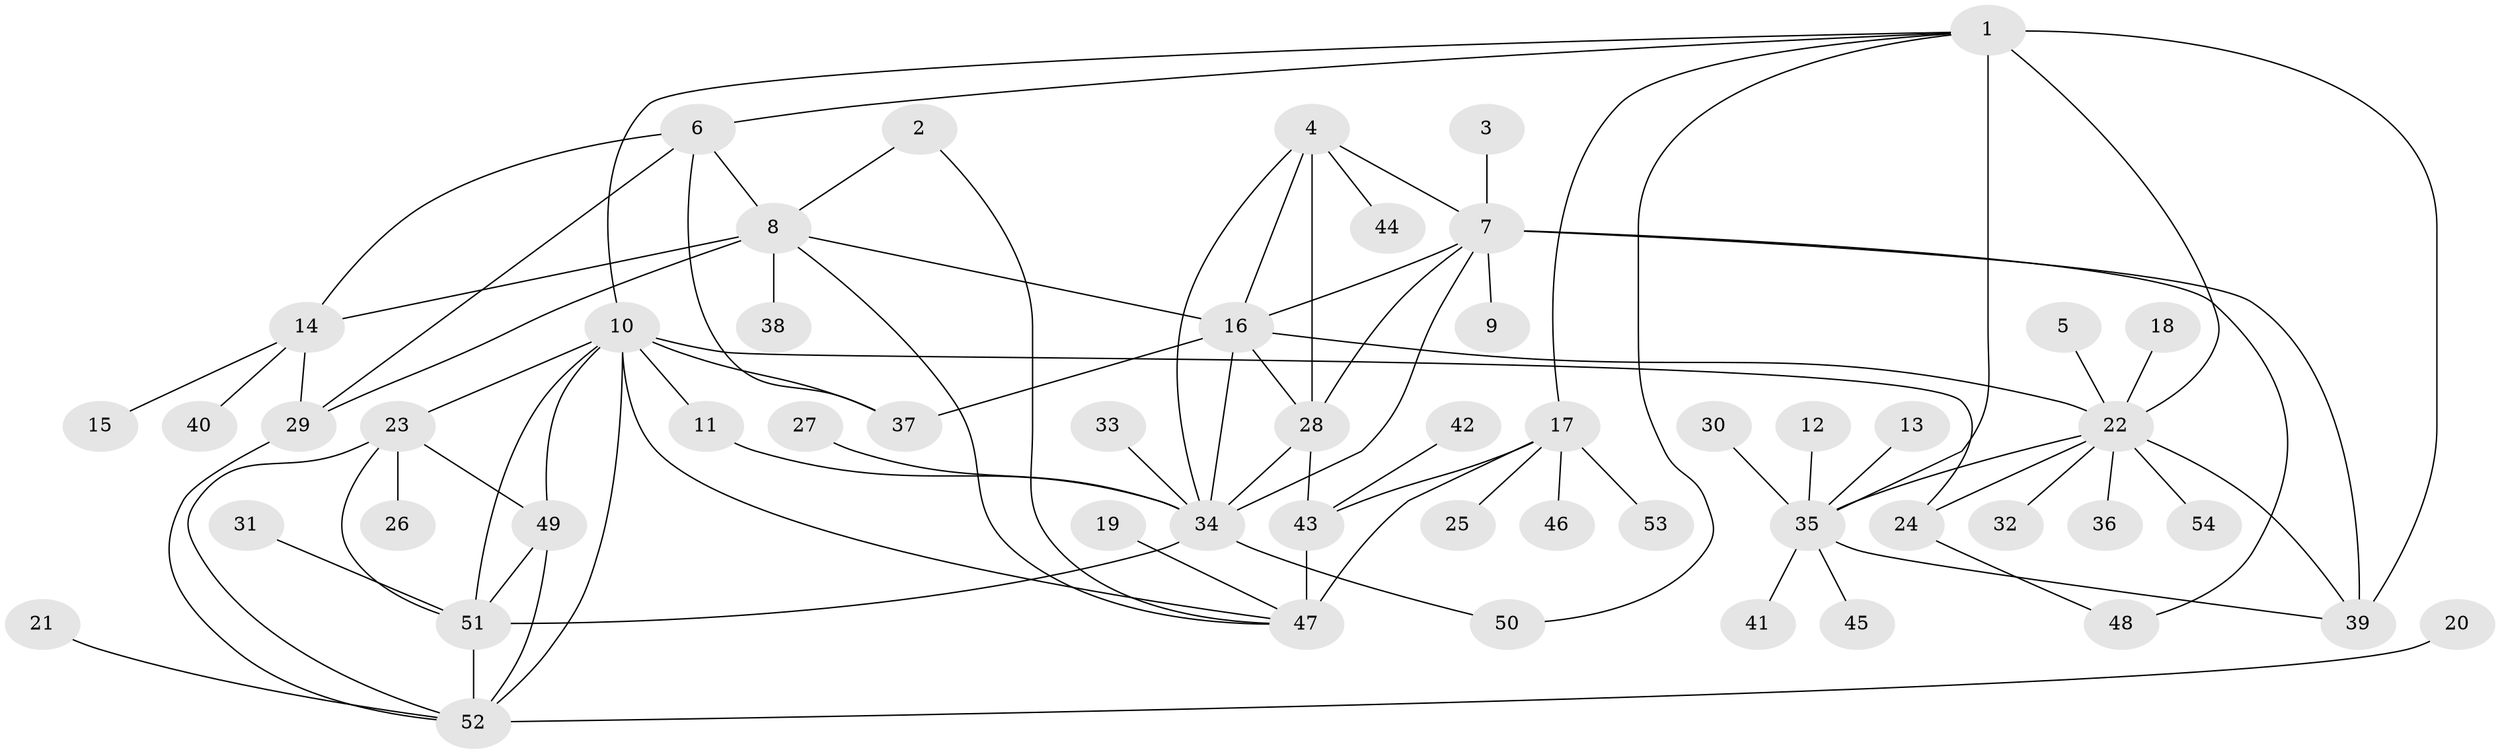 // original degree distribution, {7: 0.08411214953271028, 11: 0.018691588785046728, 5: 0.037383177570093455, 13: 0.009345794392523364, 6: 0.028037383177570093, 9: 0.028037383177570093, 10: 0.018691588785046728, 8: 0.009345794392523364, 1: 0.5607476635514018, 2: 0.1588785046728972, 3: 0.04672897196261682}
// Generated by graph-tools (version 1.1) at 2025/37/03/04/25 23:37:37]
// undirected, 54 vertices, 86 edges
graph export_dot {
  node [color=gray90,style=filled];
  1;
  2;
  3;
  4;
  5;
  6;
  7;
  8;
  9;
  10;
  11;
  12;
  13;
  14;
  15;
  16;
  17;
  18;
  19;
  20;
  21;
  22;
  23;
  24;
  25;
  26;
  27;
  28;
  29;
  30;
  31;
  32;
  33;
  34;
  35;
  36;
  37;
  38;
  39;
  40;
  41;
  42;
  43;
  44;
  45;
  46;
  47;
  48;
  49;
  50;
  51;
  52;
  53;
  54;
  1 -- 6 [weight=1.0];
  1 -- 10 [weight=1.0];
  1 -- 17 [weight=1.0];
  1 -- 22 [weight=2.0];
  1 -- 35 [weight=2.0];
  1 -- 39 [weight=2.0];
  1 -- 50 [weight=1.0];
  2 -- 8 [weight=1.0];
  2 -- 47 [weight=1.0];
  3 -- 7 [weight=1.0];
  4 -- 7 [weight=1.0];
  4 -- 16 [weight=1.0];
  4 -- 28 [weight=1.0];
  4 -- 34 [weight=1.0];
  4 -- 44 [weight=1.0];
  5 -- 22 [weight=1.0];
  6 -- 8 [weight=1.0];
  6 -- 14 [weight=2.0];
  6 -- 29 [weight=1.0];
  6 -- 37 [weight=1.0];
  7 -- 9 [weight=1.0];
  7 -- 16 [weight=1.0];
  7 -- 28 [weight=1.0];
  7 -- 34 [weight=1.0];
  7 -- 39 [weight=1.0];
  7 -- 48 [weight=1.0];
  8 -- 14 [weight=2.0];
  8 -- 16 [weight=1.0];
  8 -- 29 [weight=1.0];
  8 -- 38 [weight=1.0];
  8 -- 47 [weight=1.0];
  10 -- 11 [weight=1.0];
  10 -- 23 [weight=1.0];
  10 -- 24 [weight=1.0];
  10 -- 37 [weight=1.0];
  10 -- 47 [weight=1.0];
  10 -- 49 [weight=1.0];
  10 -- 51 [weight=1.0];
  10 -- 52 [weight=1.0];
  11 -- 34 [weight=1.0];
  12 -- 35 [weight=1.0];
  13 -- 35 [weight=1.0];
  14 -- 15 [weight=1.0];
  14 -- 29 [weight=2.0];
  14 -- 40 [weight=1.0];
  16 -- 22 [weight=1.0];
  16 -- 28 [weight=1.0];
  16 -- 34 [weight=1.0];
  16 -- 37 [weight=1.0];
  17 -- 25 [weight=1.0];
  17 -- 43 [weight=2.0];
  17 -- 46 [weight=1.0];
  17 -- 47 [weight=2.0];
  17 -- 53 [weight=1.0];
  18 -- 22 [weight=1.0];
  19 -- 47 [weight=1.0];
  20 -- 52 [weight=1.0];
  21 -- 52 [weight=1.0];
  22 -- 24 [weight=1.0];
  22 -- 32 [weight=1.0];
  22 -- 35 [weight=1.0];
  22 -- 36 [weight=1.0];
  22 -- 39 [weight=1.0];
  22 -- 54 [weight=1.0];
  23 -- 26 [weight=1.0];
  23 -- 49 [weight=1.0];
  23 -- 51 [weight=1.0];
  23 -- 52 [weight=1.0];
  24 -- 48 [weight=1.0];
  27 -- 34 [weight=1.0];
  28 -- 34 [weight=1.0];
  28 -- 43 [weight=1.0];
  29 -- 52 [weight=1.0];
  30 -- 35 [weight=1.0];
  31 -- 51 [weight=1.0];
  33 -- 34 [weight=1.0];
  34 -- 50 [weight=1.0];
  34 -- 51 [weight=1.0];
  35 -- 39 [weight=1.0];
  35 -- 41 [weight=1.0];
  35 -- 45 [weight=1.0];
  42 -- 43 [weight=1.0];
  43 -- 47 [weight=4.0];
  49 -- 51 [weight=1.0];
  49 -- 52 [weight=1.0];
  51 -- 52 [weight=1.0];
}
